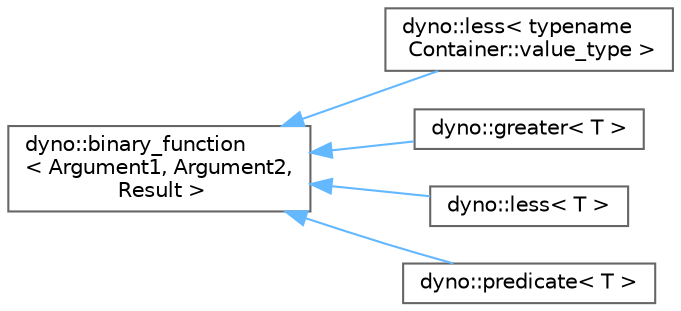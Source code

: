 digraph "Graphical Class Hierarchy"
{
 // LATEX_PDF_SIZE
  bgcolor="transparent";
  edge [fontname=Helvetica,fontsize=10,labelfontname=Helvetica,labelfontsize=10];
  node [fontname=Helvetica,fontsize=10,shape=box,height=0.2,width=0.4];
  rankdir="LR";
  Node0 [id="Node000000",label="dyno::binary_function\l\< Argument1, Argument2,\l Result \>",height=0.2,width=0.4,color="grey40", fillcolor="white", style="filled",URL="$structdyno_1_1binary__function.html",tooltip=" "];
  Node0 -> Node1 [id="edge11_Node000000_Node000001",dir="back",color="steelblue1",style="solid",tooltip=" "];
  Node1 [id="Node000001",label="dyno::less\< typename\l Container::value_type \>",height=0.2,width=0.4,color="grey40", fillcolor="white", style="filled",URL="$structdyno_1_1less.html",tooltip=" "];
  Node0 -> Node2 [id="edge12_Node000000_Node000002",dir="back",color="steelblue1",style="solid",tooltip=" "];
  Node2 [id="Node000002",label="dyno::greater\< T \>",height=0.2,width=0.4,color="grey40", fillcolor="white", style="filled",URL="$structdyno_1_1greater.html",tooltip=" "];
  Node0 -> Node3 [id="edge13_Node000000_Node000003",dir="back",color="steelblue1",style="solid",tooltip=" "];
  Node3 [id="Node000003",label="dyno::less\< T \>",height=0.2,width=0.4,color="grey40", fillcolor="white", style="filled",URL="$structdyno_1_1less.html",tooltip=" "];
  Node0 -> Node4 [id="edge14_Node000000_Node000004",dir="back",color="steelblue1",style="solid",tooltip=" "];
  Node4 [id="Node000004",label="dyno::predicate\< T \>",height=0.2,width=0.4,color="grey40", fillcolor="white", style="filled",URL="$structdyno_1_1predicate.html",tooltip=" "];
}
